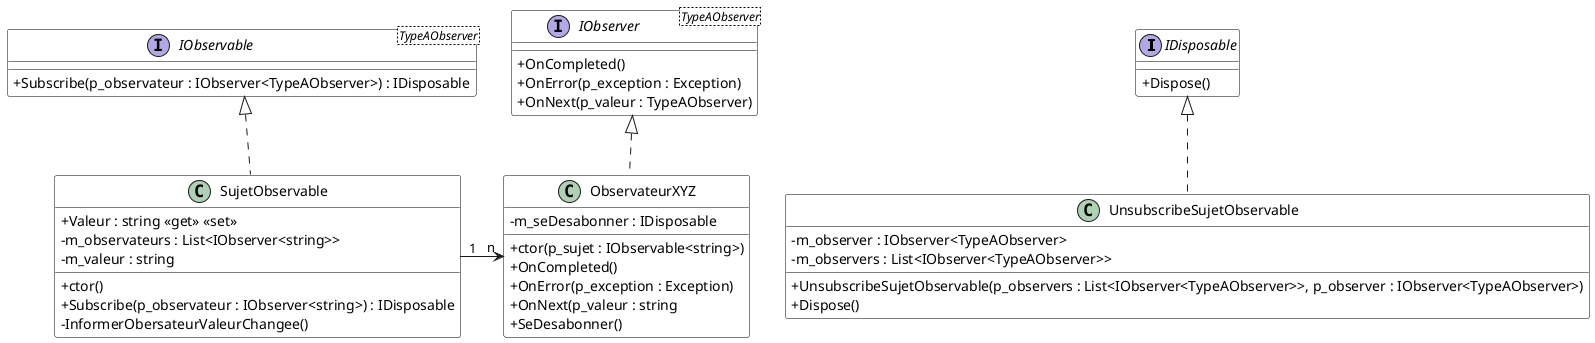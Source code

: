 @startuml DiagDTO

skinparam classAttributeIconSize 0
skinparam class {
    BackgroundColor White
    BorderColor #000
}

interface IDisposable {
    + Dispose()
}

interface IObservable<TypeAObserver> {
    + Subscribe(p_observateur : IObserver<TypeAObserver>) : IDisposable
}

interface IObserver<TypeAObserver> {
    + OnCompleted()
    + OnError(p_exception : Exception)
    + OnNext(p_valeur : TypeAObserver)
}

class SujetObservable {
    + Valeur : string <<get>> <<set>>
    - m_observateurs : List<IObserver<string>>
    - m_valeur : string
    + ctor()
    + Subscribe(p_observateur : IObserver<string>) : IDisposable
    - InformerObersateurValeurChangee()
}

class ObservateurXYZ {
    - m_seDesabonner : IDisposable
    + ctor(p_sujet : IObservable<string>)
    + OnCompleted()
    + OnError(p_exception : Exception)
    + OnNext(p_valeur : string
    + SeDesabonner()
}

class UnsubscribeSujetObservable {
    - m_observer : IObserver<TypeAObserver>
    - m_observers : List<IObserver<TypeAObserver>>
    + UnsubscribeSujetObservable(p_observers : List<IObserver<TypeAObserver>>, p_observer : IObserver<TypeAObserver>)
    + Dispose()
}

SujetObservable "1" -right-> "n" ObservateurXYZ
IObserver <|.. ObservateurXYZ
IDisposable <|.. UnsubscribeSujetObservable
IObservable <|.. SujetObservable


@enduml